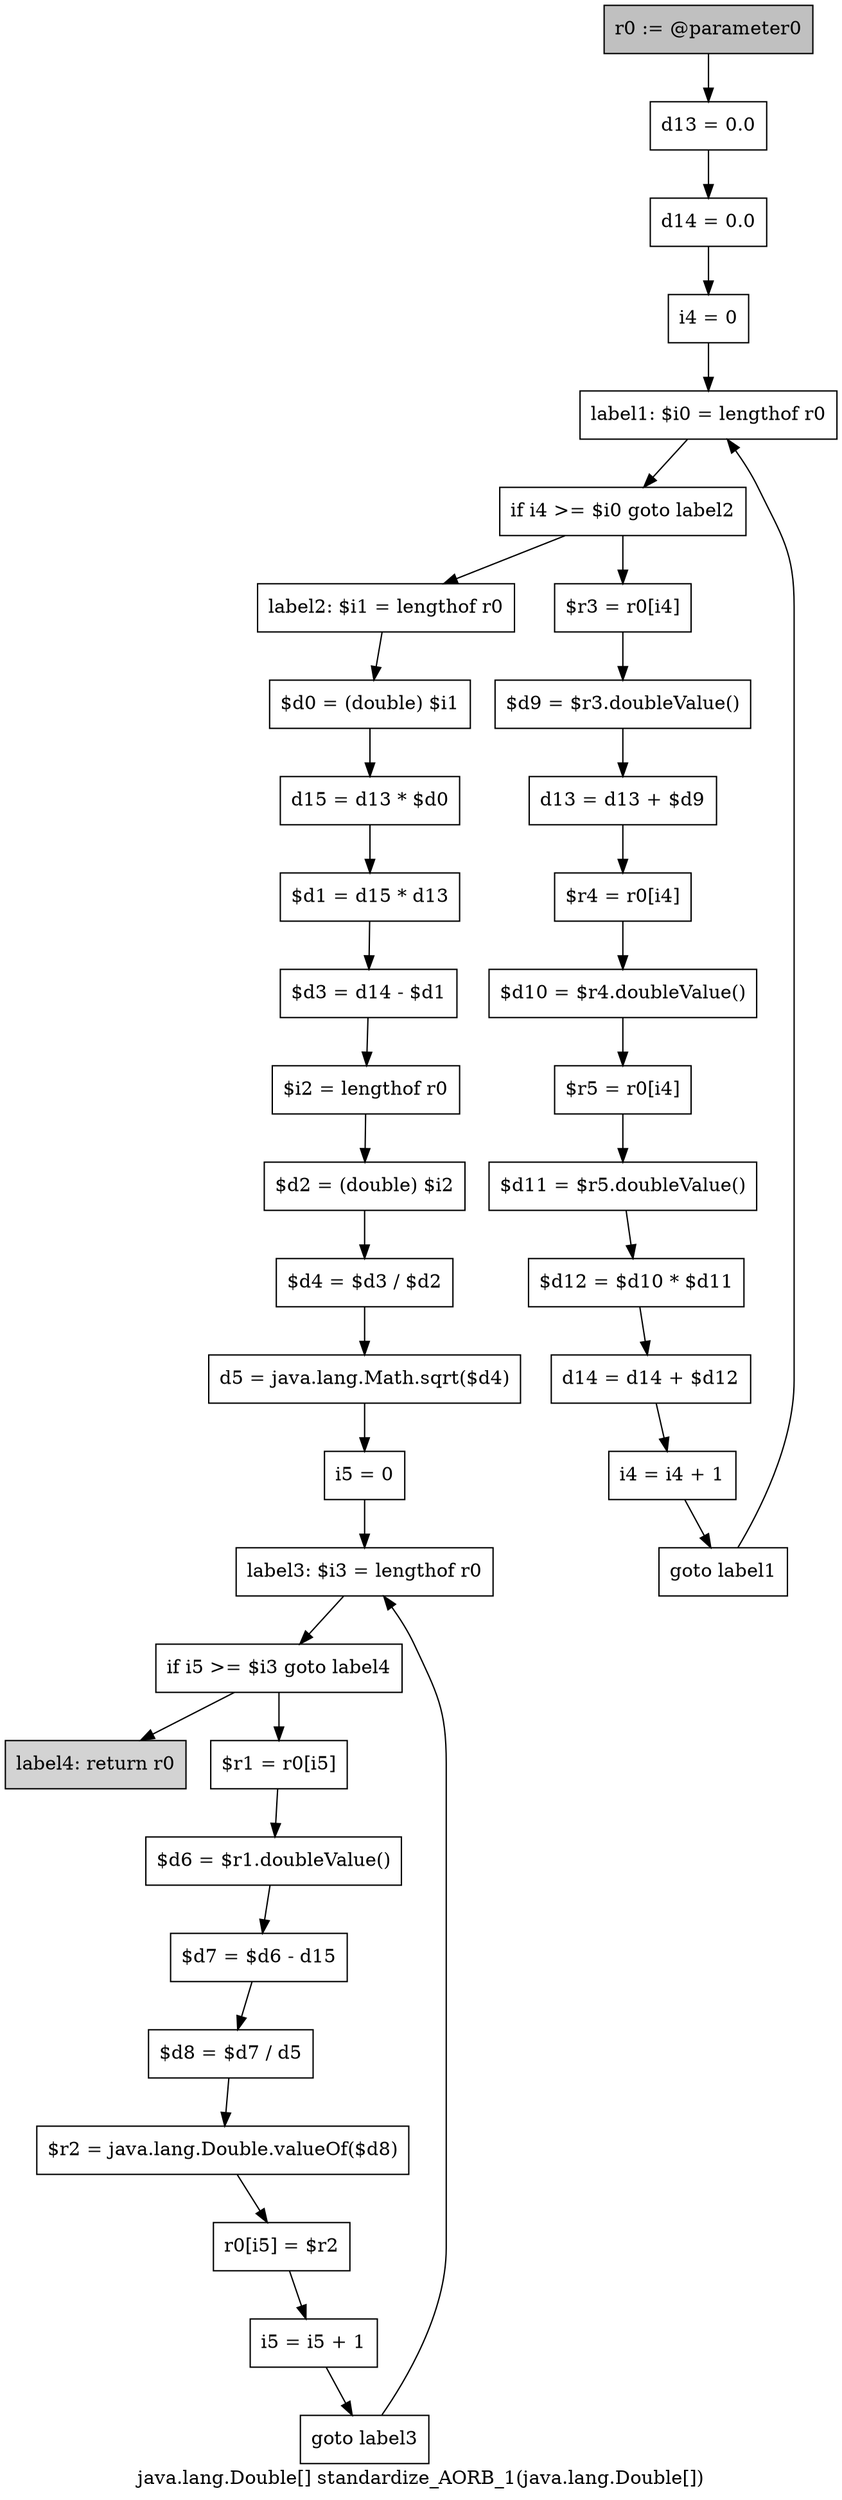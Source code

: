digraph "java.lang.Double[] standardize_AORB_1(java.lang.Double[])" {
    label="java.lang.Double[] standardize_AORB_1(java.lang.Double[])";
    node [shape=box];
    "0" [style=filled,fillcolor=gray,label="r0 := @parameter0",];
    "1" [label="d13 = 0.0",];
    "0"->"1";
    "2" [label="d14 = 0.0",];
    "1"->"2";
    "3" [label="i4 = 0",];
    "2"->"3";
    "4" [label="label1: $i0 = lengthof r0",];
    "3"->"4";
    "5" [label="if i4 >= $i0 goto label2",];
    "4"->"5";
    "6" [label="$r3 = r0[i4]",];
    "5"->"6";
    "17" [label="label2: $i1 = lengthof r0",];
    "5"->"17";
    "7" [label="$d9 = $r3.doubleValue()",];
    "6"->"7";
    "8" [label="d13 = d13 + $d9",];
    "7"->"8";
    "9" [label="$r4 = r0[i4]",];
    "8"->"9";
    "10" [label="$d10 = $r4.doubleValue()",];
    "9"->"10";
    "11" [label="$r5 = r0[i4]",];
    "10"->"11";
    "12" [label="$d11 = $r5.doubleValue()",];
    "11"->"12";
    "13" [label="$d12 = $d10 * $d11",];
    "12"->"13";
    "14" [label="d14 = d14 + $d12",];
    "13"->"14";
    "15" [label="i4 = i4 + 1",];
    "14"->"15";
    "16" [label="goto label1",];
    "15"->"16";
    "16"->"4";
    "18" [label="$d0 = (double) $i1",];
    "17"->"18";
    "19" [label="d15 = d13 * $d0",];
    "18"->"19";
    "20" [label="$d1 = d15 * d13",];
    "19"->"20";
    "21" [label="$d3 = d14 - $d1",];
    "20"->"21";
    "22" [label="$i2 = lengthof r0",];
    "21"->"22";
    "23" [label="$d2 = (double) $i2",];
    "22"->"23";
    "24" [label="$d4 = $d3 / $d2",];
    "23"->"24";
    "25" [label="d5 = java.lang.Math.sqrt($d4)",];
    "24"->"25";
    "26" [label="i5 = 0",];
    "25"->"26";
    "27" [label="label3: $i3 = lengthof r0",];
    "26"->"27";
    "28" [label="if i5 >= $i3 goto label4",];
    "27"->"28";
    "29" [label="$r1 = r0[i5]",];
    "28"->"29";
    "37" [style=filled,fillcolor=lightgray,label="label4: return r0",];
    "28"->"37";
    "30" [label="$d6 = $r1.doubleValue()",];
    "29"->"30";
    "31" [label="$d7 = $d6 - d15",];
    "30"->"31";
    "32" [label="$d8 = $d7 / d5",];
    "31"->"32";
    "33" [label="$r2 = java.lang.Double.valueOf($d8)",];
    "32"->"33";
    "34" [label="r0[i5] = $r2",];
    "33"->"34";
    "35" [label="i5 = i5 + 1",];
    "34"->"35";
    "36" [label="goto label3",];
    "35"->"36";
    "36"->"27";
}

